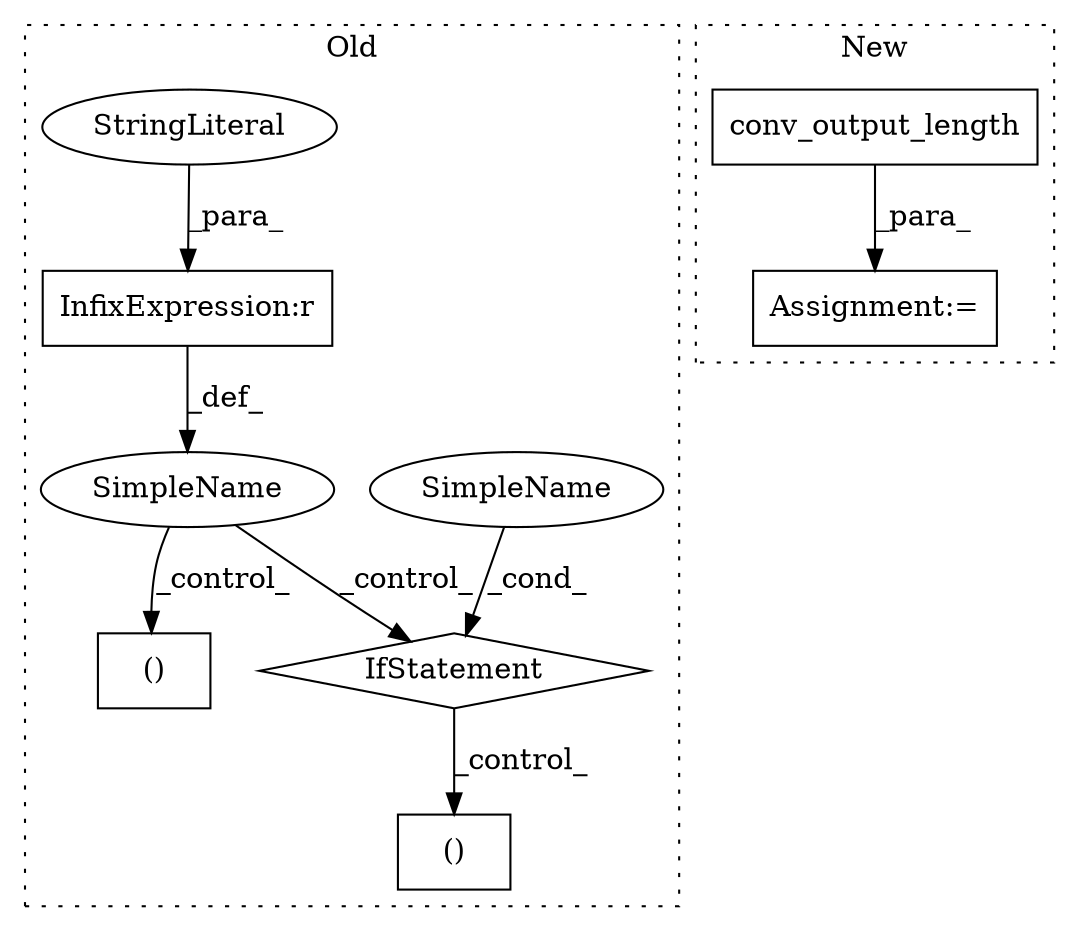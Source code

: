 digraph G {
subgraph cluster0 {
1 [label="IfStatement" a="25" s="978,1005" l="4,2" shape="diamond"];
3 [label="()" a="106" s="1028" l="88" shape="box"];
4 [label="SimpleName" a="42" s="" l="" shape="ellipse"];
5 [label="()" a="106" s="893" l="66" shape="box"];
6 [label="SimpleName" a="42" s="" l="" shape="ellipse"];
7 [label="InfixExpression:r" a="27" s="860" l="4" shape="box"];
8 [label="StringLiteral" a="45" s="864" l="6" shape="ellipse"];
label = "Old";
style="dotted";
}
subgraph cluster1 {
2 [label="conv_output_length" a="32" s="939,1017" l="19,1" shape="box"];
9 [label="Assignment:=" a="7" s="1029" l="6" shape="box"];
label = "New";
style="dotted";
}
1 -> 3 [label="_control_"];
2 -> 9 [label="_para_"];
4 -> 5 [label="_control_"];
4 -> 1 [label="_control_"];
6 -> 1 [label="_cond_"];
7 -> 4 [label="_def_"];
8 -> 7 [label="_para_"];
}